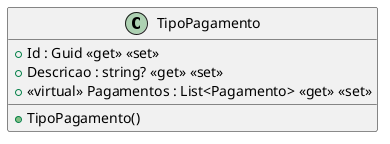 @startuml
class TipoPagamento {
    + TipoPagamento()
    + Id : Guid <<get>> <<set>>
    + Descricao : string? <<get>> <<set>>
    + <<virtual>> Pagamentos : List<Pagamento> <<get>> <<set>>
}
@enduml

